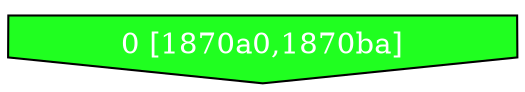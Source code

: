 diGraph libnss3{
	libnss3_0  [style=filled fillcolor="#20FF20" fontcolor="#ffffff" shape=invhouse label="0 [1870a0,1870ba]"]


}